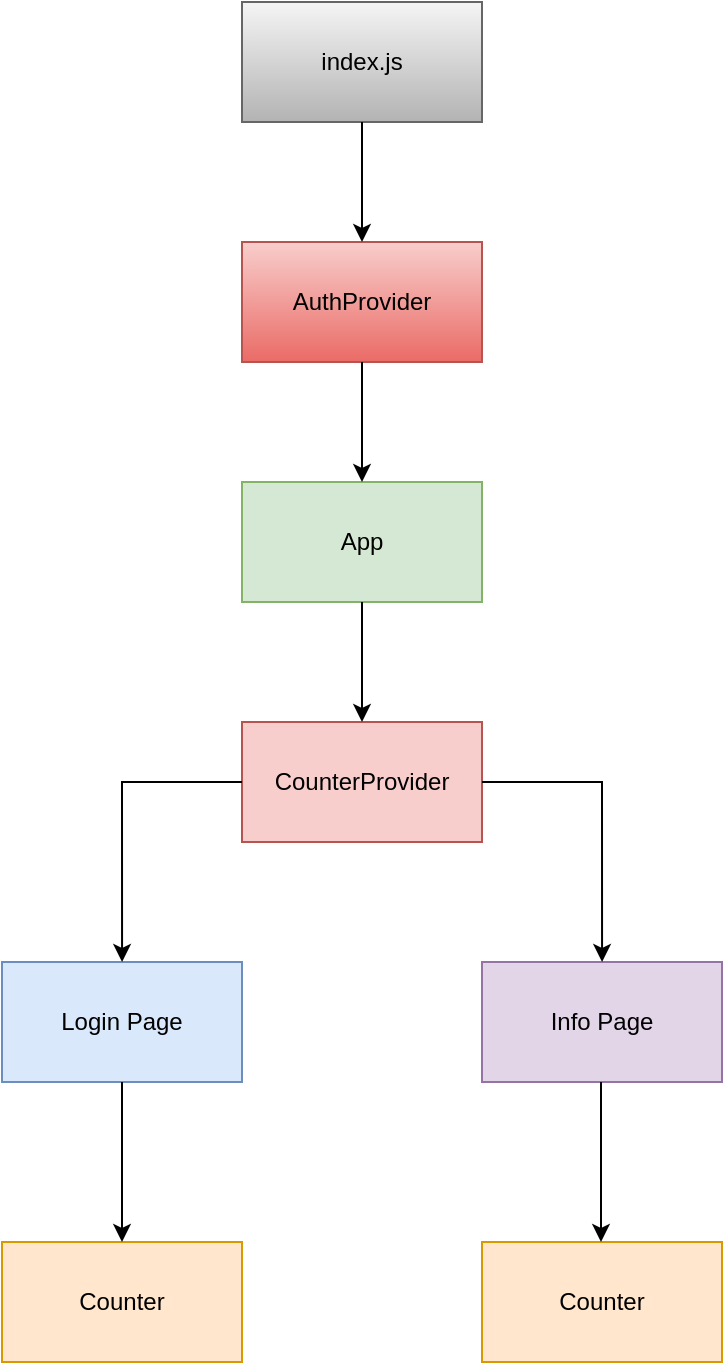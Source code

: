 <mxfile version="16.5.6" type="device"><diagram id="Bco-yFt7CQJ8b_ltB1e2" name="Page-1"><mxGraphModel dx="1036" dy="696" grid="1" gridSize="10" guides="1" tooltips="1" connect="1" arrows="1" fold="1" page="1" pageScale="1" pageWidth="850" pageHeight="1100" math="0" shadow="0"><root><mxCell id="0"/><mxCell id="1" parent="0"/><mxCell id="Obyx1sEMqrNt4l4FwlUx-1" value="CounterProvider" style="rounded=0;whiteSpace=wrap;html=1;fillColor=#f8cecc;strokeColor=#b85450;" parent="1" vertex="1"><mxGeometry x="400" y="440" width="120" height="60" as="geometry"/></mxCell><mxCell id="Obyx1sEMqrNt4l4FwlUx-2" value="Login Page" style="rounded=0;whiteSpace=wrap;html=1;fillColor=#dae8fc;strokeColor=#6c8ebf;" parent="1" vertex="1"><mxGeometry x="280" y="560" width="120" height="60" as="geometry"/></mxCell><mxCell id="Obyx1sEMqrNt4l4FwlUx-3" value="Info Page" style="rounded=0;whiteSpace=wrap;html=1;fillColor=#e1d5e7;strokeColor=#9673a6;" parent="1" vertex="1"><mxGeometry x="520" y="560" width="120" height="60" as="geometry"/></mxCell><mxCell id="Obyx1sEMqrNt4l4FwlUx-4" value="Counter" style="rounded=0;whiteSpace=wrap;html=1;fillColor=#ffe6cc;strokeColor=#d79b00;" parent="1" vertex="1"><mxGeometry x="280" y="700" width="120" height="60" as="geometry"/></mxCell><mxCell id="Obyx1sEMqrNt4l4FwlUx-5" value="Counter" style="rounded=0;whiteSpace=wrap;html=1;fillColor=#ffe6cc;strokeColor=#d79b00;" parent="1" vertex="1"><mxGeometry x="520" y="700" width="120" height="60" as="geometry"/></mxCell><mxCell id="Obyx1sEMqrNt4l4FwlUx-10" value="" style="endArrow=classic;html=1;rounded=0;entryX=0.417;entryY=0;entryDx=0;entryDy=0;entryPerimeter=0;exitX=1;exitY=0.5;exitDx=0;exitDy=0;" parent="1" source="Obyx1sEMqrNt4l4FwlUx-1" edge="1"><mxGeometry width="50" height="50" relative="1" as="geometry"><mxPoint x="650" y="470" as="sourcePoint"/><mxPoint x="580.04" y="560" as="targetPoint"/><Array as="points"><mxPoint x="580" y="470"/></Array></mxGeometry></mxCell><mxCell id="Obyx1sEMqrNt4l4FwlUx-13" value="" style="endArrow=classic;html=1;rounded=0;entryX=0.417;entryY=0;entryDx=0;entryDy=0;entryPerimeter=0;exitX=0;exitY=0.5;exitDx=0;exitDy=0;" parent="1" source="Obyx1sEMqrNt4l4FwlUx-1" edge="1"><mxGeometry width="50" height="50" relative="1" as="geometry"><mxPoint x="280" y="470" as="sourcePoint"/><mxPoint x="340.04" y="560" as="targetPoint"/><Array as="points"><mxPoint x="340" y="470"/></Array></mxGeometry></mxCell><mxCell id="Obyx1sEMqrNt4l4FwlUx-14" value="" style="endArrow=classic;html=1;rounded=0;exitX=0.5;exitY=1;exitDx=0;exitDy=0;entryX=0.5;entryY=0;entryDx=0;entryDy=0;" parent="1" source="Obyx1sEMqrNt4l4FwlUx-2" target="Obyx1sEMqrNt4l4FwlUx-4" edge="1"><mxGeometry width="50" height="50" relative="1" as="geometry"><mxPoint x="380" y="770" as="sourcePoint"/><mxPoint x="430" y="720" as="targetPoint"/></mxGeometry></mxCell><mxCell id="Obyx1sEMqrNt4l4FwlUx-16" value="" style="endArrow=classic;html=1;rounded=0;exitX=0.5;exitY=1;exitDx=0;exitDy=0;entryX=0.5;entryY=0;entryDx=0;entryDy=0;" parent="1" edge="1"><mxGeometry width="50" height="50" relative="1" as="geometry"><mxPoint x="579.5" y="620" as="sourcePoint"/><mxPoint x="579.5" y="700" as="targetPoint"/></mxGeometry></mxCell><mxCell id="NPnhFNR4Y4DQD-q_MzUj-11" value="App" style="rounded=0;whiteSpace=wrap;html=1;fillColor=#d5e8d4;strokeColor=#82b366;" vertex="1" parent="1"><mxGeometry x="400" y="320" width="120" height="60" as="geometry"/></mxCell><mxCell id="NPnhFNR4Y4DQD-q_MzUj-12" value="" style="endArrow=classic;html=1;rounded=0;exitX=0.5;exitY=1;exitDx=0;exitDy=0;entryX=0.5;entryY=0;entryDx=0;entryDy=0;" edge="1" parent="1" source="NPnhFNR4Y4DQD-q_MzUj-11" target="Obyx1sEMqrNt4l4FwlUx-1"><mxGeometry width="50" height="50" relative="1" as="geometry"><mxPoint x="500" y="540" as="sourcePoint"/><mxPoint x="550" y="490" as="targetPoint"/></mxGeometry></mxCell><mxCell id="NPnhFNR4Y4DQD-q_MzUj-13" value="AuthProvider" style="rounded=0;whiteSpace=wrap;html=1;fillColor=#f8cecc;strokeColor=#b85450;gradientColor=#ea6b66;" vertex="1" parent="1"><mxGeometry x="400" y="200" width="120" height="60" as="geometry"/></mxCell><mxCell id="NPnhFNR4Y4DQD-q_MzUj-14" value="" style="endArrow=classic;html=1;rounded=0;exitX=0.5;exitY=1;exitDx=0;exitDy=0;entryX=0.5;entryY=0;entryDx=0;entryDy=0;" edge="1" parent="1" source="NPnhFNR4Y4DQD-q_MzUj-13"><mxGeometry width="50" height="50" relative="1" as="geometry"><mxPoint x="500" y="420" as="sourcePoint"/><mxPoint x="460" y="320" as="targetPoint"/></mxGeometry></mxCell><mxCell id="NPnhFNR4Y4DQD-q_MzUj-15" value="&lt;div&gt;index.js&lt;/div&gt;" style="rounded=0;whiteSpace=wrap;html=1;fillColor=#f5f5f5;strokeColor=#666666;gradientColor=#b3b3b3;" vertex="1" parent="1"><mxGeometry x="400" y="80" width="120" height="60" as="geometry"/></mxCell><mxCell id="NPnhFNR4Y4DQD-q_MzUj-16" value="" style="endArrow=classic;html=1;rounded=0;exitX=0.5;exitY=1;exitDx=0;exitDy=0;entryX=0.5;entryY=0;entryDx=0;entryDy=0;" edge="1" parent="1" source="NPnhFNR4Y4DQD-q_MzUj-15"><mxGeometry width="50" height="50" relative="1" as="geometry"><mxPoint x="500" y="300" as="sourcePoint"/><mxPoint x="460" y="200" as="targetPoint"/></mxGeometry></mxCell></root></mxGraphModel></diagram></mxfile>